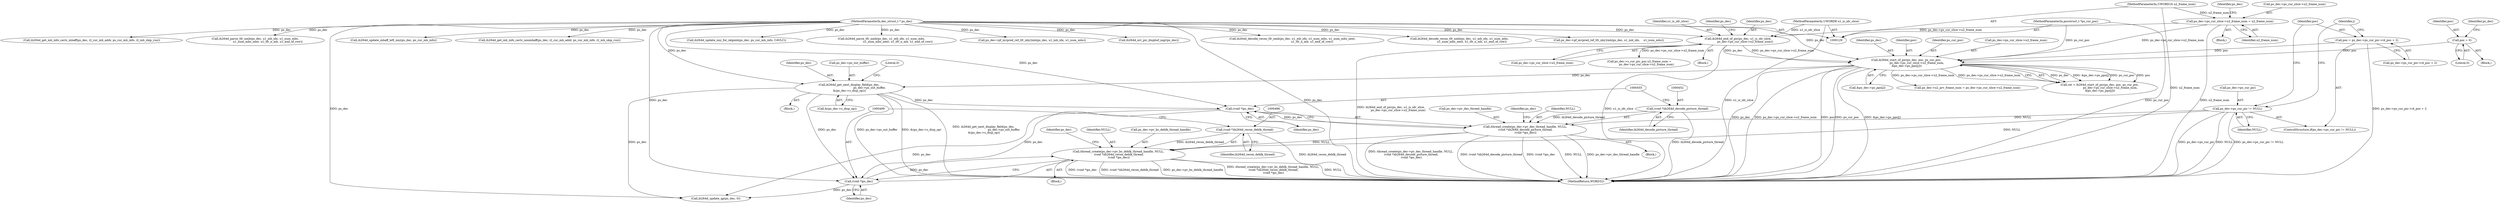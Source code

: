 digraph "0_Android_d4841f1161bdb5e13cb19e81af42437a634dd6ef@API" {
"1000490" [label="(Call,ithread_create(ps_dec->pv_bs_deblk_thread_handle, NULL,\n (void *)ih264d_recon_deblk_thread,\n (void *)ps_dec))"];
"1000283" [label="(Call,ps_dec->ps_cur_pic != NULL)"];
"1000446" [label="(Call,ithread_create(ps_dec->pv_dec_thread_handle, NULL,\n (void *)ih264d_decode_picture_thread,\n (void *)ps_dec))"];
"1000451" [label="(Call,(void *)ih264d_decode_picture_thread)"];
"1000454" [label="(Call,(void *)ps_dec)"];
"1000399" [label="(Call,ih264d_get_next_display_field(ps_dec,\n                                              ps_dec->ps_out_buffer,\n &(ps_dec->s_disp_op)))"];
"1000360" [label="(Call,ih264d_start_of_pic(ps_dec, poc, ps_cur_poc,\n                        ps_dec->ps_cur_slice->u2_frame_num,\n &ps_dec->ps_pps[j]))"];
"1000234" [label="(Call,ih264d_end_of_pic(ps_dec, u1_is_idr_slice,\n                ps_dec->ps_cur_slice->u2_frame_num))"];
"1000130" [label="(MethodParameterIn,dec_struct_t * ps_dec)"];
"1000132" [label="(MethodParameterIn,UWORD8 u1_is_idr_slice)"];
"1000221" [label="(Call,ps_dec->ps_cur_slice->u2_frame_num = u2_frame_num)"];
"1000133" [label="(MethodParameterIn,UWORD16 u2_frame_num)"];
"1000288" [label="(Call,poc = ps_dec->ps_cur_pic->i4_poc + 2)"];
"1000257" [label="(Call,poc = 0)"];
"1000134" [label="(MethodParameterIn,pocstruct_t *ps_cur_poc)"];
"1000495" [label="(Call,(void *)ih264d_recon_deblk_thread)"];
"1000498" [label="(Call,(void *)ps_dec)"];
"1001364" [label="(MethodReturn,WORD32)"];
"1000361" [label="(Identifier,ps_dec)"];
"1000456" [label="(Identifier,ps_dec)"];
"1000494" [label="(Identifier,NULL)"];
"1000130" [label="(MethodParameterIn,dec_struct_t * ps_dec)"];
"1000497" [label="(Identifier,ih264d_recon_deblk_thread)"];
"1000453" [label="(Identifier,ih264d_decode_picture_thread)"];
"1001141" [label="(Call,ih264d_update_nnz_for_skipmb(ps_dec, ps_cur_mb_info, CAVLC))"];
"1000283" [label="(Call,ps_dec->ps_cur_pic != NULL)"];
"1000401" [label="(Call,ps_dec->ps_out_buffer)"];
"1000220" [label="(Block,)"];
"1000454" [label="(Call,(void *)ps_dec)"];
"1000410" [label="(Literal,0)"];
"1001252" [label="(Call,ih264d_parse_tfr_nmb(ps_dec, u1_mb_idx, u1_num_mbs,\n                                     u1_num_mbs_next, u1_tfr_n_mb, u1_end_of_row))"];
"1000235" [label="(Identifier,ps_dec)"];
"1000221" [label="(Call,ps_dec->ps_cur_slice->u2_frame_num = u2_frame_num)"];
"1000237" [label="(Call,ps_dec->ps_cur_slice->u2_frame_num)"];
"1000242" [label="(Call,ps_dec->s_cur_pic_poc.u2_frame_num =\n                ps_dec->ps_cur_slice->u2_frame_num)"];
"1000288" [label="(Call,poc = ps_dec->ps_cur_pic->i4_poc + 2)"];
"1001228" [label="(Call,ps_dec->pf_mvpred_ref_tfr_nby2mb(ps_dec, u1_mb_idx, u1_num_mbs))"];
"1000298" [label="(Identifier,j)"];
"1000498" [label="(Call,(void *)ps_dec)"];
"1000447" [label="(Call,ps_dec->pv_dec_thread_handle)"];
"1000451" [label="(Call,(void *)ih264d_decode_picture_thread)"];
"1000369" [label="(Call,&ps_dec->ps_pps[j])"];
"1000205" [label="(Call,ih264d_err_pic_dispbuf_mgr(ps_dec))"];
"1001266" [label="(Call,ih264d_decode_recon_tfr_nmb(ps_dec, u1_mb_idx, u1_num_mbs, u1_num_mbs_next,\n                                            u1_tfr_n_mb, u1_end_of_row))"];
"1000253" [label="(Block,)"];
"1000284" [label="(Call,ps_dec->ps_cur_pic)"];
"1000236" [label="(Identifier,u1_is_idr_slice)"];
"1000362" [label="(Identifier,poc)"];
"1000363" [label="(Identifier,ps_cur_poc)"];
"1000133" [label="(MethodParameterIn,UWORD16 u2_frame_num)"];
"1000874" [label="(Call,ps_dec->u2_prv_frame_num = ps_dec->ps_cur_slice->u2_frame_num)"];
"1000258" [label="(Identifier,poc)"];
"1000500" [label="(Identifier,ps_dec)"];
"1000495" [label="(Call,(void *)ih264d_recon_deblk_thread)"];
"1000398" [label="(Block,)"];
"1000257" [label="(Call,poc = 0)"];
"1000459" [label="(Identifier,ps_dec)"];
"1000263" [label="(Identifier,ps_dec)"];
"1000687" [label="(Call,ih264d_decode_recon_tfr_nmb(ps_dec, u1_mb_idx, u1_num_mbs,\n                            u1_num_mbs_next, u1_tfr_n_mb, u1_end_of_row))"];
"1000227" [label="(Identifier,u2_frame_num)"];
"1000450" [label="(Identifier,NULL)"];
"1000282" [label="(ControlStructure,if(ps_dec->ps_cur_pic != NULL))"];
"1000626" [label="(Call,ps_dec->pf_mvpred_ref_tfr_nby2mb(ps_dec, u1_mb_idx,    u1_num_mbs))"];
"1001070" [label="(Call,ih264d_get_mb_info_cavlc_mbaff(ps_dec, i2_cur_mb_addr, ps_cur_mb_info, i2_mb_skip_run))"];
"1000287" [label="(Identifier,NULL)"];
"1000400" [label="(Identifier,ps_dec)"];
"1000222" [label="(Call,ps_dec->ps_cur_slice->u2_frame_num)"];
"1000231" [label="(Identifier,ps_dec)"];
"1000259" [label="(Literal,0)"];
"1000289" [label="(Identifier,poc)"];
"1000360" [label="(Call,ih264d_start_of_pic(ps_dec, poc, ps_cur_poc,\n                        ps_dec->ps_cur_slice->u2_frame_num,\n &ps_dec->ps_pps[j]))"];
"1000445" [label="(Block,)"];
"1000358" [label="(Call,ret = ih264d_start_of_pic(ps_dec, poc, ps_cur_poc,\n                        ps_dec->ps_cur_slice->u2_frame_num,\n &ps_dec->ps_pps[j]))"];
"1000364" [label="(Call,ps_dec->ps_cur_slice->u2_frame_num)"];
"1000673" [label="(Call,ih264d_parse_tfr_nmb(ps_dec, u1_mb_idx, u1_num_mbs,\n                            u1_num_mbs_next, u1_tfr_n_mb, u1_end_of_row))"];
"1000404" [label="(Call,&(ps_dec->s_disp_op))"];
"1000134" [label="(MethodParameterIn,pocstruct_t *ps_cur_poc)"];
"1000972" [label="(Call,ih264d_update_qp(ps_dec, 0))"];
"1000234" [label="(Call,ih264d_end_of_pic(ps_dec, u1_is_idr_slice,\n                ps_dec->ps_cur_slice->u2_frame_num))"];
"1000233" [label="(Block,)"];
"1000245" [label="(Identifier,ps_dec)"];
"1000491" [label="(Call,ps_dec->pv_bs_deblk_thread_handle)"];
"1001169" [label="(Call,ih264d_update_mbaff_left_nnz(ps_dec, ps_cur_mb_info))"];
"1000484" [label="(Block,)"];
"1001076" [label="(Call,ih264d_get_mb_info_cavlc_nonmbaff(ps_dec, i2_cur_mb_addr, ps_cur_mb_info, i2_mb_skip_run))"];
"1000399" [label="(Call,ih264d_get_next_display_field(ps_dec,\n                                              ps_dec->ps_out_buffer,\n &(ps_dec->s_disp_op)))"];
"1000132" [label="(MethodParameterIn,UWORD8 u1_is_idr_slice)"];
"1000490" [label="(Call,ithread_create(ps_dec->pv_bs_deblk_thread_handle, NULL,\n (void *)ih264d_recon_deblk_thread,\n (void *)ps_dec))"];
"1000446" [label="(Call,ithread_create(ps_dec->pv_dec_thread_handle, NULL,\n (void *)ih264d_decode_picture_thread,\n (void *)ps_dec))"];
"1000503" [label="(Identifier,ps_dec)"];
"1000290" [label="(Call,ps_dec->ps_cur_pic->i4_poc + 2)"];
"1000490" -> "1000484"  [label="AST: "];
"1000490" -> "1000498"  [label="CFG: "];
"1000491" -> "1000490"  [label="AST: "];
"1000494" -> "1000490"  [label="AST: "];
"1000495" -> "1000490"  [label="AST: "];
"1000498" -> "1000490"  [label="AST: "];
"1000503" -> "1000490"  [label="CFG: "];
"1000490" -> "1001364"  [label="DDG: NULL"];
"1000490" -> "1001364"  [label="DDG: (void *)ps_dec"];
"1000490" -> "1001364"  [label="DDG: (void *)ih264d_recon_deblk_thread"];
"1000490" -> "1001364"  [label="DDG: ps_dec->pv_bs_deblk_thread_handle"];
"1000490" -> "1001364"  [label="DDG: ithread_create(ps_dec->pv_bs_deblk_thread_handle, NULL,\n (void *)ih264d_recon_deblk_thread,\n (void *)ps_dec)"];
"1000283" -> "1000490"  [label="DDG: NULL"];
"1000446" -> "1000490"  [label="DDG: NULL"];
"1000495" -> "1000490"  [label="DDG: ih264d_recon_deblk_thread"];
"1000498" -> "1000490"  [label="DDG: ps_dec"];
"1000283" -> "1000282"  [label="AST: "];
"1000283" -> "1000287"  [label="CFG: "];
"1000284" -> "1000283"  [label="AST: "];
"1000287" -> "1000283"  [label="AST: "];
"1000289" -> "1000283"  [label="CFG: "];
"1000298" -> "1000283"  [label="CFG: "];
"1000283" -> "1001364"  [label="DDG: ps_dec->ps_cur_pic"];
"1000283" -> "1001364"  [label="DDG: NULL"];
"1000283" -> "1001364"  [label="DDG: ps_dec->ps_cur_pic != NULL"];
"1000283" -> "1000446"  [label="DDG: NULL"];
"1000446" -> "1000445"  [label="AST: "];
"1000446" -> "1000454"  [label="CFG: "];
"1000447" -> "1000446"  [label="AST: "];
"1000450" -> "1000446"  [label="AST: "];
"1000451" -> "1000446"  [label="AST: "];
"1000454" -> "1000446"  [label="AST: "];
"1000459" -> "1000446"  [label="CFG: "];
"1000446" -> "1001364"  [label="DDG: NULL"];
"1000446" -> "1001364"  [label="DDG: ps_dec->pv_dec_thread_handle"];
"1000446" -> "1001364"  [label="DDG: ithread_create(ps_dec->pv_dec_thread_handle, NULL,\n (void *)ih264d_decode_picture_thread,\n (void *)ps_dec)"];
"1000446" -> "1001364"  [label="DDG: (void *)ih264d_decode_picture_thread"];
"1000446" -> "1001364"  [label="DDG: (void *)ps_dec"];
"1000451" -> "1000446"  [label="DDG: ih264d_decode_picture_thread"];
"1000454" -> "1000446"  [label="DDG: ps_dec"];
"1000451" -> "1000453"  [label="CFG: "];
"1000452" -> "1000451"  [label="AST: "];
"1000453" -> "1000451"  [label="AST: "];
"1000455" -> "1000451"  [label="CFG: "];
"1000451" -> "1001364"  [label="DDG: ih264d_decode_picture_thread"];
"1000454" -> "1000456"  [label="CFG: "];
"1000455" -> "1000454"  [label="AST: "];
"1000456" -> "1000454"  [label="AST: "];
"1000399" -> "1000454"  [label="DDG: ps_dec"];
"1000130" -> "1000454"  [label="DDG: ps_dec"];
"1000454" -> "1000498"  [label="DDG: ps_dec"];
"1000454" -> "1000972"  [label="DDG: ps_dec"];
"1000399" -> "1000398"  [label="AST: "];
"1000399" -> "1000404"  [label="CFG: "];
"1000400" -> "1000399"  [label="AST: "];
"1000401" -> "1000399"  [label="AST: "];
"1000404" -> "1000399"  [label="AST: "];
"1000410" -> "1000399"  [label="CFG: "];
"1000399" -> "1001364"  [label="DDG: ps_dec->ps_out_buffer"];
"1000399" -> "1001364"  [label="DDG: &(ps_dec->s_disp_op)"];
"1000399" -> "1001364"  [label="DDG: ih264d_get_next_display_field(ps_dec,\n                                              ps_dec->ps_out_buffer,\n &(ps_dec->s_disp_op))"];
"1000360" -> "1000399"  [label="DDG: ps_dec"];
"1000130" -> "1000399"  [label="DDG: ps_dec"];
"1000399" -> "1000498"  [label="DDG: ps_dec"];
"1000399" -> "1000972"  [label="DDG: ps_dec"];
"1000360" -> "1000358"  [label="AST: "];
"1000360" -> "1000369"  [label="CFG: "];
"1000361" -> "1000360"  [label="AST: "];
"1000362" -> "1000360"  [label="AST: "];
"1000363" -> "1000360"  [label="AST: "];
"1000364" -> "1000360"  [label="AST: "];
"1000369" -> "1000360"  [label="AST: "];
"1000358" -> "1000360"  [label="CFG: "];
"1000360" -> "1001364"  [label="DDG: &ps_dec->ps_pps[j]"];
"1000360" -> "1001364"  [label="DDG: ps_dec"];
"1000360" -> "1001364"  [label="DDG: ps_dec->ps_cur_slice->u2_frame_num"];
"1000360" -> "1001364"  [label="DDG: poc"];
"1000360" -> "1001364"  [label="DDG: ps_cur_poc"];
"1000360" -> "1000358"  [label="DDG: ps_dec"];
"1000360" -> "1000358"  [label="DDG: &ps_dec->ps_pps[j]"];
"1000360" -> "1000358"  [label="DDG: ps_cur_poc"];
"1000360" -> "1000358"  [label="DDG: poc"];
"1000360" -> "1000358"  [label="DDG: ps_dec->ps_cur_slice->u2_frame_num"];
"1000234" -> "1000360"  [label="DDG: ps_dec"];
"1000234" -> "1000360"  [label="DDG: ps_dec->ps_cur_slice->u2_frame_num"];
"1000130" -> "1000360"  [label="DDG: ps_dec"];
"1000288" -> "1000360"  [label="DDG: poc"];
"1000257" -> "1000360"  [label="DDG: poc"];
"1000134" -> "1000360"  [label="DDG: ps_cur_poc"];
"1000221" -> "1000360"  [label="DDG: ps_dec->ps_cur_slice->u2_frame_num"];
"1000360" -> "1000874"  [label="DDG: ps_dec->ps_cur_slice->u2_frame_num"];
"1000234" -> "1000233"  [label="AST: "];
"1000234" -> "1000237"  [label="CFG: "];
"1000235" -> "1000234"  [label="AST: "];
"1000236" -> "1000234"  [label="AST: "];
"1000237" -> "1000234"  [label="AST: "];
"1000245" -> "1000234"  [label="CFG: "];
"1000234" -> "1001364"  [label="DDG: u1_is_idr_slice"];
"1000234" -> "1001364"  [label="DDG: ih264d_end_of_pic(ps_dec, u1_is_idr_slice,\n                ps_dec->ps_cur_slice->u2_frame_num)"];
"1000130" -> "1000234"  [label="DDG: ps_dec"];
"1000132" -> "1000234"  [label="DDG: u1_is_idr_slice"];
"1000221" -> "1000234"  [label="DDG: ps_dec->ps_cur_slice->u2_frame_num"];
"1000234" -> "1000242"  [label="DDG: ps_dec->ps_cur_slice->u2_frame_num"];
"1000130" -> "1000129"  [label="AST: "];
"1000130" -> "1001364"  [label="DDG: ps_dec"];
"1000130" -> "1000205"  [label="DDG: ps_dec"];
"1000130" -> "1000498"  [label="DDG: ps_dec"];
"1000130" -> "1000626"  [label="DDG: ps_dec"];
"1000130" -> "1000673"  [label="DDG: ps_dec"];
"1000130" -> "1000687"  [label="DDG: ps_dec"];
"1000130" -> "1000972"  [label="DDG: ps_dec"];
"1000130" -> "1001070"  [label="DDG: ps_dec"];
"1000130" -> "1001076"  [label="DDG: ps_dec"];
"1000130" -> "1001141"  [label="DDG: ps_dec"];
"1000130" -> "1001169"  [label="DDG: ps_dec"];
"1000130" -> "1001228"  [label="DDG: ps_dec"];
"1000130" -> "1001252"  [label="DDG: ps_dec"];
"1000130" -> "1001266"  [label="DDG: ps_dec"];
"1000132" -> "1000129"  [label="AST: "];
"1000132" -> "1001364"  [label="DDG: u1_is_idr_slice"];
"1000221" -> "1000220"  [label="AST: "];
"1000221" -> "1000227"  [label="CFG: "];
"1000222" -> "1000221"  [label="AST: "];
"1000227" -> "1000221"  [label="AST: "];
"1000231" -> "1000221"  [label="CFG: "];
"1000221" -> "1001364"  [label="DDG: u2_frame_num"];
"1000133" -> "1000221"  [label="DDG: u2_frame_num"];
"1000133" -> "1000129"  [label="AST: "];
"1000133" -> "1001364"  [label="DDG: u2_frame_num"];
"1000288" -> "1000282"  [label="AST: "];
"1000288" -> "1000290"  [label="CFG: "];
"1000289" -> "1000288"  [label="AST: "];
"1000290" -> "1000288"  [label="AST: "];
"1000298" -> "1000288"  [label="CFG: "];
"1000288" -> "1001364"  [label="DDG: ps_dec->ps_cur_pic->i4_poc + 2"];
"1000257" -> "1000253"  [label="AST: "];
"1000257" -> "1000259"  [label="CFG: "];
"1000258" -> "1000257"  [label="AST: "];
"1000259" -> "1000257"  [label="AST: "];
"1000263" -> "1000257"  [label="CFG: "];
"1000134" -> "1000129"  [label="AST: "];
"1000134" -> "1001364"  [label="DDG: ps_cur_poc"];
"1000495" -> "1000497"  [label="CFG: "];
"1000496" -> "1000495"  [label="AST: "];
"1000497" -> "1000495"  [label="AST: "];
"1000499" -> "1000495"  [label="CFG: "];
"1000495" -> "1001364"  [label="DDG: ih264d_recon_deblk_thread"];
"1000498" -> "1000500"  [label="CFG: "];
"1000499" -> "1000498"  [label="AST: "];
"1000500" -> "1000498"  [label="AST: "];
"1000498" -> "1000972"  [label="DDG: ps_dec"];
}

